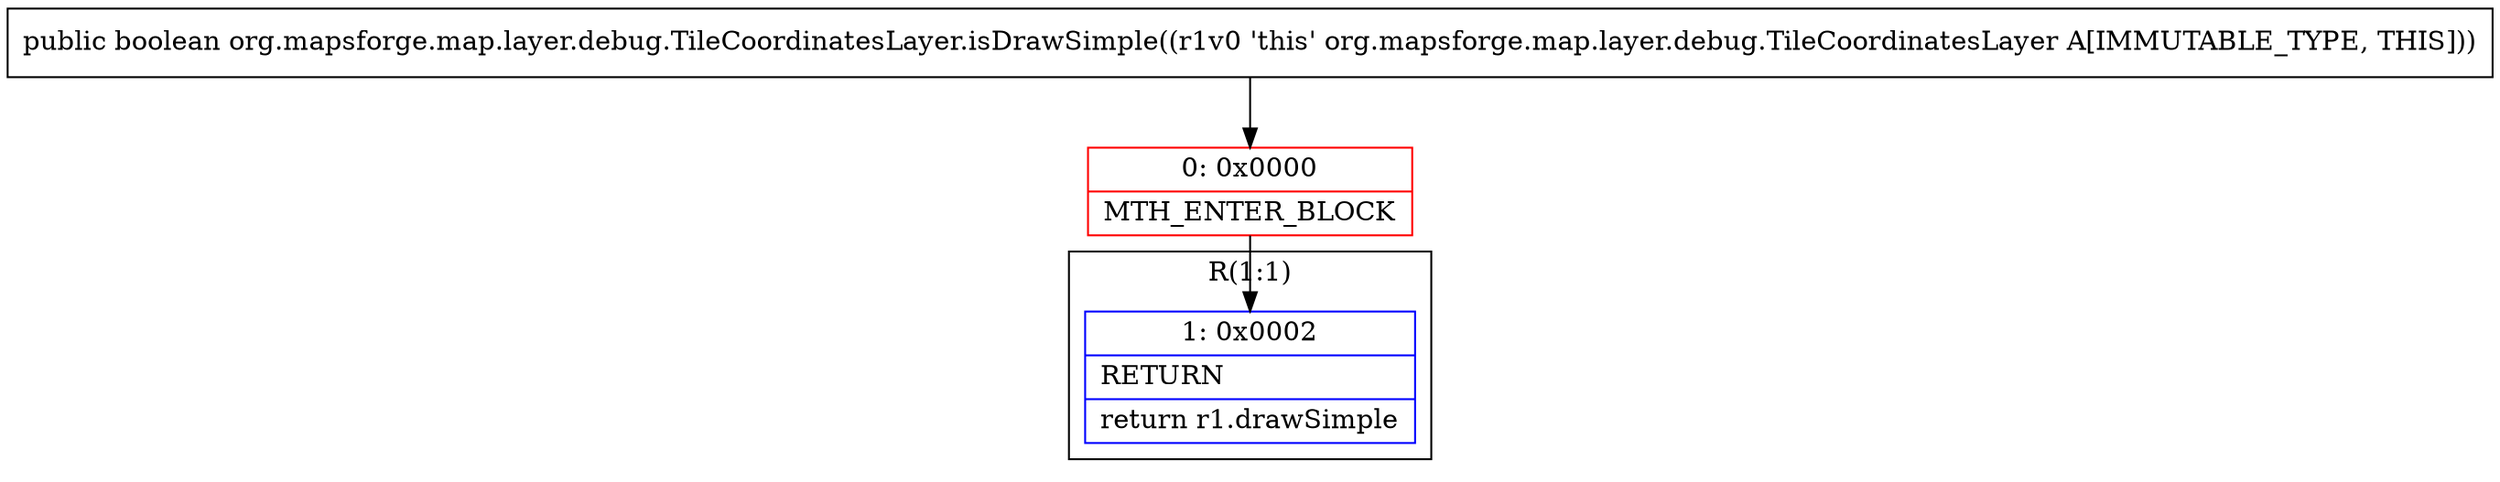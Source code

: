 digraph "CFG fororg.mapsforge.map.layer.debug.TileCoordinatesLayer.isDrawSimple()Z" {
subgraph cluster_Region_683451638 {
label = "R(1:1)";
node [shape=record,color=blue];
Node_1 [shape=record,label="{1\:\ 0x0002|RETURN\l|return r1.drawSimple\l}"];
}
Node_0 [shape=record,color=red,label="{0\:\ 0x0000|MTH_ENTER_BLOCK\l}"];
MethodNode[shape=record,label="{public boolean org.mapsforge.map.layer.debug.TileCoordinatesLayer.isDrawSimple((r1v0 'this' org.mapsforge.map.layer.debug.TileCoordinatesLayer A[IMMUTABLE_TYPE, THIS])) }"];
MethodNode -> Node_0;
Node_0 -> Node_1;
}

